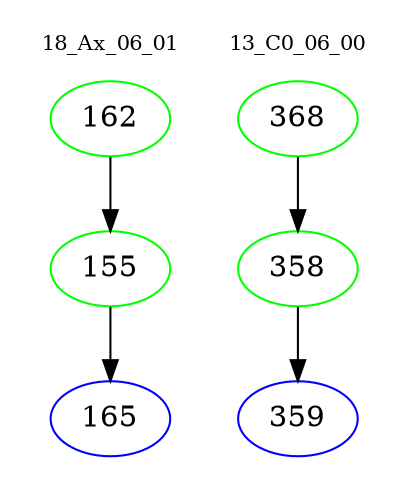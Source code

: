 digraph{
subgraph cluster_0 {
color = white
label = "18_Ax_06_01";
fontsize=10;
T0_162 [label="162", color="green"]
T0_162 -> T0_155 [color="black"]
T0_155 [label="155", color="green"]
T0_155 -> T0_165 [color="black"]
T0_165 [label="165", color="blue"]
}
subgraph cluster_1 {
color = white
label = "13_C0_06_00";
fontsize=10;
T1_368 [label="368", color="green"]
T1_368 -> T1_358 [color="black"]
T1_358 [label="358", color="green"]
T1_358 -> T1_359 [color="black"]
T1_359 [label="359", color="blue"]
}
}
